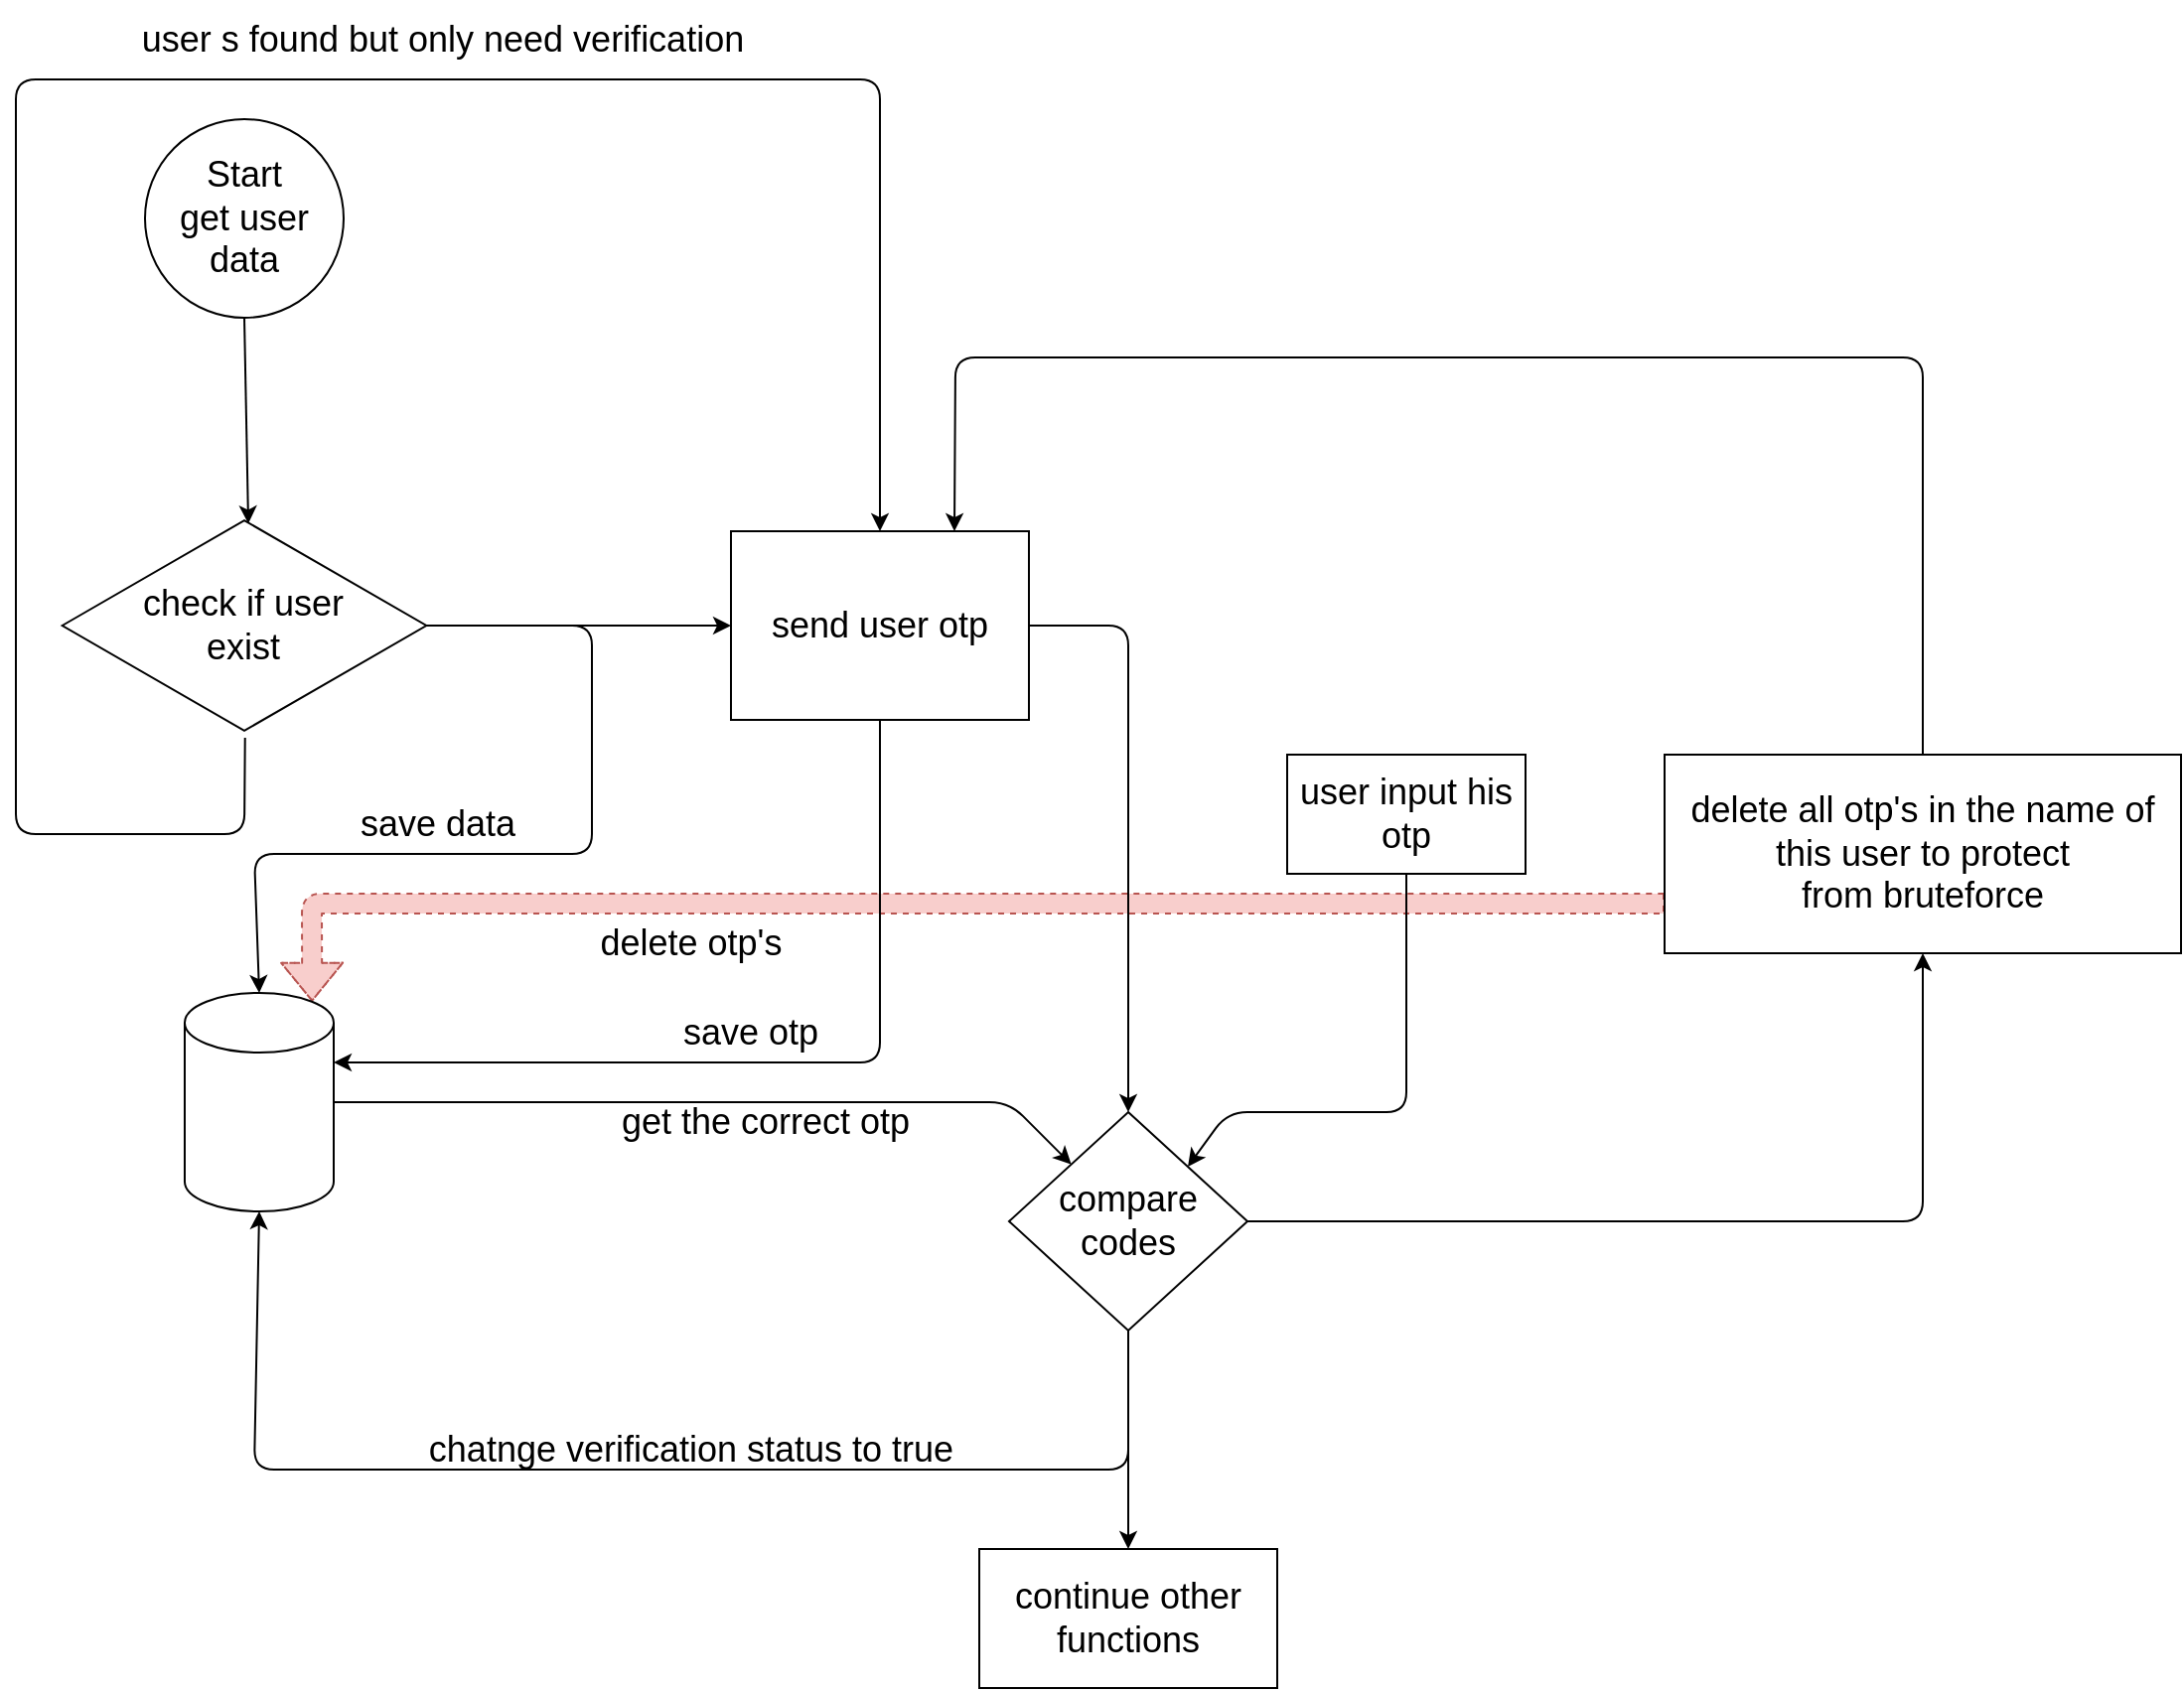 <mxfile>
    <diagram id="xWX__0bn6FRlvDtYphIw" name="Page-1">
        <mxGraphModel dx="2363" dy="3049" grid="1" gridSize="10" guides="1" tooltips="1" connect="1" arrows="1" fold="1" page="1" pageScale="1" pageWidth="850" pageHeight="1100" math="0" shadow="0">
            <root>
                <mxCell id="0"/>
                <mxCell id="1" parent="0"/>
                <mxCell id="4" style="edgeStyle=none;html=1;exitX=0.5;exitY=1;exitDx=0;exitDy=0;entryX=0.511;entryY=0.033;entryDx=0;entryDy=0;entryPerimeter=0;fontSize=18;" edge="1" parent="1" source="2" target="3">
                    <mxGeometry relative="1" as="geometry"/>
                </mxCell>
                <mxCell id="2" value="Start&lt;br&gt;get user data" style="ellipse;whiteSpace=wrap;html=1;aspect=fixed;fontSize=18;" vertex="1" parent="1">
                    <mxGeometry x="-655" y="-1080" width="100" height="100" as="geometry"/>
                </mxCell>
                <mxCell id="6" style="edgeStyle=none;html=1;entryX=0;entryY=0.5;entryDx=0;entryDy=0;fontSize=18;" edge="1" parent="1" source="3" target="5">
                    <mxGeometry relative="1" as="geometry"/>
                </mxCell>
                <mxCell id="27" style="edgeStyle=none;html=1;exitX=0;exitY=0.75;exitDx=0;exitDy=0;entryX=0.855;entryY=0;entryDx=0;entryDy=4.35;entryPerimeter=0;fontSize=18;fillColor=#f8cecc;strokeColor=#b85450;dashed=1;shape=flexArrow;" edge="1" parent="1" source="25" target="7">
                    <mxGeometry relative="1" as="geometry">
                        <Array as="points">
                            <mxPoint x="-571" y="-685"/>
                        </Array>
                    </mxGeometry>
                </mxCell>
                <mxCell id="8" style="edgeStyle=none;html=1;entryX=0.5;entryY=0;entryDx=0;entryDy=0;entryPerimeter=0;fontSize=18;" edge="1" parent="1" source="3" target="7">
                    <mxGeometry relative="1" as="geometry">
                        <mxPoint x="-510" y="-780" as="sourcePoint"/>
                        <Array as="points">
                            <mxPoint x="-430" y="-825"/>
                            <mxPoint x="-430" y="-710"/>
                            <mxPoint x="-600" y="-710"/>
                        </Array>
                    </mxGeometry>
                </mxCell>
                <mxCell id="23" style="edgeStyle=none;html=1;fontSize=18;exitX=0.502;exitY=1.014;exitDx=0;exitDy=0;exitPerimeter=0;entryX=0.5;entryY=0;entryDx=0;entryDy=0;" edge="1" parent="1" source="3" target="5">
                    <mxGeometry relative="1" as="geometry">
                        <mxPoint x="-650" y="-660" as="targetPoint"/>
                        <Array as="points">
                            <mxPoint x="-605" y="-720"/>
                            <mxPoint x="-720" y="-720"/>
                            <mxPoint x="-720" y="-1100"/>
                            <mxPoint x="-285" y="-1100"/>
                        </Array>
                    </mxGeometry>
                </mxCell>
                <mxCell id="3" value="check if user &lt;br&gt;exist" style="html=1;whiteSpace=wrap;aspect=fixed;shape=isoRectangle;fontSize=18;" vertex="1" parent="1">
                    <mxGeometry x="-696.67" y="-880" width="183.33" height="110" as="geometry"/>
                </mxCell>
                <mxCell id="13" style="edgeStyle=none;html=1;exitX=1;exitY=0.5;exitDx=0;exitDy=0;entryX=0.5;entryY=0;entryDx=0;entryDy=0;fontSize=18;" edge="1" parent="1" source="5" target="12">
                    <mxGeometry relative="1" as="geometry">
                        <Array as="points">
                            <mxPoint x="-160" y="-825"/>
                        </Array>
                    </mxGeometry>
                </mxCell>
                <mxCell id="5" value="send user otp" style="rounded=0;whiteSpace=wrap;html=1;fontSize=18;" vertex="1" parent="1">
                    <mxGeometry x="-360" y="-872.5" width="150" height="95" as="geometry"/>
                </mxCell>
                <mxCell id="14" style="edgeStyle=none;html=1;exitX=1;exitY=0.5;exitDx=0;exitDy=0;exitPerimeter=0;fontSize=18;" edge="1" parent="1" source="7" target="12">
                    <mxGeometry relative="1" as="geometry">
                        <Array as="points">
                            <mxPoint x="-270" y="-585"/>
                            <mxPoint x="-220" y="-585"/>
                        </Array>
                    </mxGeometry>
                </mxCell>
                <mxCell id="7" value="" style="shape=cylinder3;whiteSpace=wrap;html=1;boundedLbl=1;backgroundOutline=1;size=15;fontSize=18;" vertex="1" parent="1">
                    <mxGeometry x="-635.01" y="-640" width="75.01" height="110" as="geometry"/>
                </mxCell>
                <mxCell id="9" value="save data&amp;nbsp;" style="text;html=1;strokeColor=none;fillColor=none;align=center;verticalAlign=middle;whiteSpace=wrap;rounded=0;fontSize=18;" vertex="1" parent="1">
                    <mxGeometry x="-555" y="-750" width="100" height="50" as="geometry"/>
                </mxCell>
                <mxCell id="11" value="save otp" style="text;html=1;strokeColor=none;fillColor=none;align=center;verticalAlign=middle;whiteSpace=wrap;rounded=0;fontSize=18;" vertex="1" parent="1">
                    <mxGeometry x="-400" y="-640" width="100" height="40" as="geometry"/>
                </mxCell>
                <mxCell id="18" style="edgeStyle=none;html=1;exitX=0.5;exitY=1;exitDx=0;exitDy=0;entryX=0.5;entryY=1;entryDx=0;entryDy=0;entryPerimeter=0;fontSize=18;" edge="1" parent="1" source="12" target="7">
                    <mxGeometry relative="1" as="geometry">
                        <Array as="points">
                            <mxPoint x="-160" y="-400"/>
                            <mxPoint x="-600" y="-400"/>
                        </Array>
                    </mxGeometry>
                </mxCell>
                <mxCell id="19" style="edgeStyle=none;html=1;exitX=0.5;exitY=1;exitDx=0;exitDy=0;fontSize=18;entryX=0.5;entryY=0;entryDx=0;entryDy=0;" edge="1" parent="1" source="12" target="20">
                    <mxGeometry relative="1" as="geometry">
                        <mxPoint x="-160.429" y="-320" as="targetPoint"/>
                    </mxGeometry>
                </mxCell>
                <mxCell id="24" style="edgeStyle=none;html=1;exitX=1;exitY=0.5;exitDx=0;exitDy=0;fontSize=18;entryX=0.5;entryY=1;entryDx=0;entryDy=0;" edge="1" parent="1" source="12" target="25">
                    <mxGeometry relative="1" as="geometry">
                        <mxPoint x="260" y="-540" as="targetPoint"/>
                        <Array as="points">
                            <mxPoint x="240" y="-525"/>
                        </Array>
                    </mxGeometry>
                </mxCell>
                <mxCell id="12" value="compare codes" style="rhombus;whiteSpace=wrap;html=1;fontSize=18;" vertex="1" parent="1">
                    <mxGeometry x="-220" y="-580" width="120" height="110" as="geometry"/>
                </mxCell>
                <mxCell id="15" value="get the correct otp&amp;nbsp;" style="text;html=1;strokeColor=none;fillColor=none;align=center;verticalAlign=middle;whiteSpace=wrap;rounded=0;fontSize=18;" vertex="1" parent="1">
                    <mxGeometry x="-430" y="-590" width="180" height="30" as="geometry"/>
                </mxCell>
                <mxCell id="17" style="edgeStyle=none;html=1;entryX=1;entryY=0;entryDx=0;entryDy=0;fontSize=18;" edge="1" parent="1" source="16" target="12">
                    <mxGeometry relative="1" as="geometry">
                        <Array as="points">
                            <mxPoint x="-20" y="-580"/>
                            <mxPoint x="-110" y="-580"/>
                        </Array>
                    </mxGeometry>
                </mxCell>
                <mxCell id="16" value="user input his otp" style="rounded=0;whiteSpace=wrap;html=1;fontSize=18;" vertex="1" parent="1">
                    <mxGeometry x="-80" y="-760" width="120" height="60" as="geometry"/>
                </mxCell>
                <mxCell id="20" value="continue other functions" style="rounded=0;whiteSpace=wrap;html=1;fontSize=18;" vertex="1" parent="1">
                    <mxGeometry x="-235" y="-360" width="150" height="70" as="geometry"/>
                </mxCell>
                <mxCell id="10" style="edgeStyle=none;html=1;exitX=0.5;exitY=1;exitDx=0;exitDy=0;entryX=1;entryY=0;entryDx=0;entryDy=35;entryPerimeter=0;fontSize=18;" edge="1" parent="1" source="5" target="7">
                    <mxGeometry relative="1" as="geometry">
                        <Array as="points">
                            <mxPoint x="-285" y="-605"/>
                        </Array>
                    </mxGeometry>
                </mxCell>
                <mxCell id="21" value="user s found but only need verification" style="text;html=1;strokeColor=none;fillColor=none;align=center;verticalAlign=middle;whiteSpace=wrap;rounded=0;fontSize=18;" vertex="1" parent="1">
                    <mxGeometry x="-690" y="-1140" width="370" height="40" as="geometry"/>
                </mxCell>
                <mxCell id="22" value="chatnge verification status to true" style="text;html=1;strokeColor=none;fillColor=none;align=center;verticalAlign=middle;whiteSpace=wrap;rounded=0;fontSize=18;" vertex="1" parent="1">
                    <mxGeometry x="-540" y="-450" width="320" height="80" as="geometry"/>
                </mxCell>
                <mxCell id="30" style="edgeStyle=none;html=1;entryX=0.75;entryY=0;entryDx=0;entryDy=0;fontSize=18;" edge="1" parent="1" source="25" target="5">
                    <mxGeometry relative="1" as="geometry">
                        <Array as="points">
                            <mxPoint x="240" y="-960"/>
                            <mxPoint x="-247" y="-960"/>
                        </Array>
                    </mxGeometry>
                </mxCell>
                <mxCell id="25" value="delete all otp's in the name of this user to protect from&amp;nbsp;bruteforce" style="rounded=0;whiteSpace=wrap;html=1;fontSize=18;" vertex="1" parent="1">
                    <mxGeometry x="110" y="-760" width="260" height="100" as="geometry"/>
                </mxCell>
                <mxCell id="29" value="delete otp's" style="text;html=1;strokeColor=none;fillColor=none;align=center;verticalAlign=middle;whiteSpace=wrap;rounded=0;fontSize=18;" vertex="1" parent="1">
                    <mxGeometry x="-450" y="-680" width="140" height="30" as="geometry"/>
                </mxCell>
            </root>
        </mxGraphModel>
    </diagram>
</mxfile>
